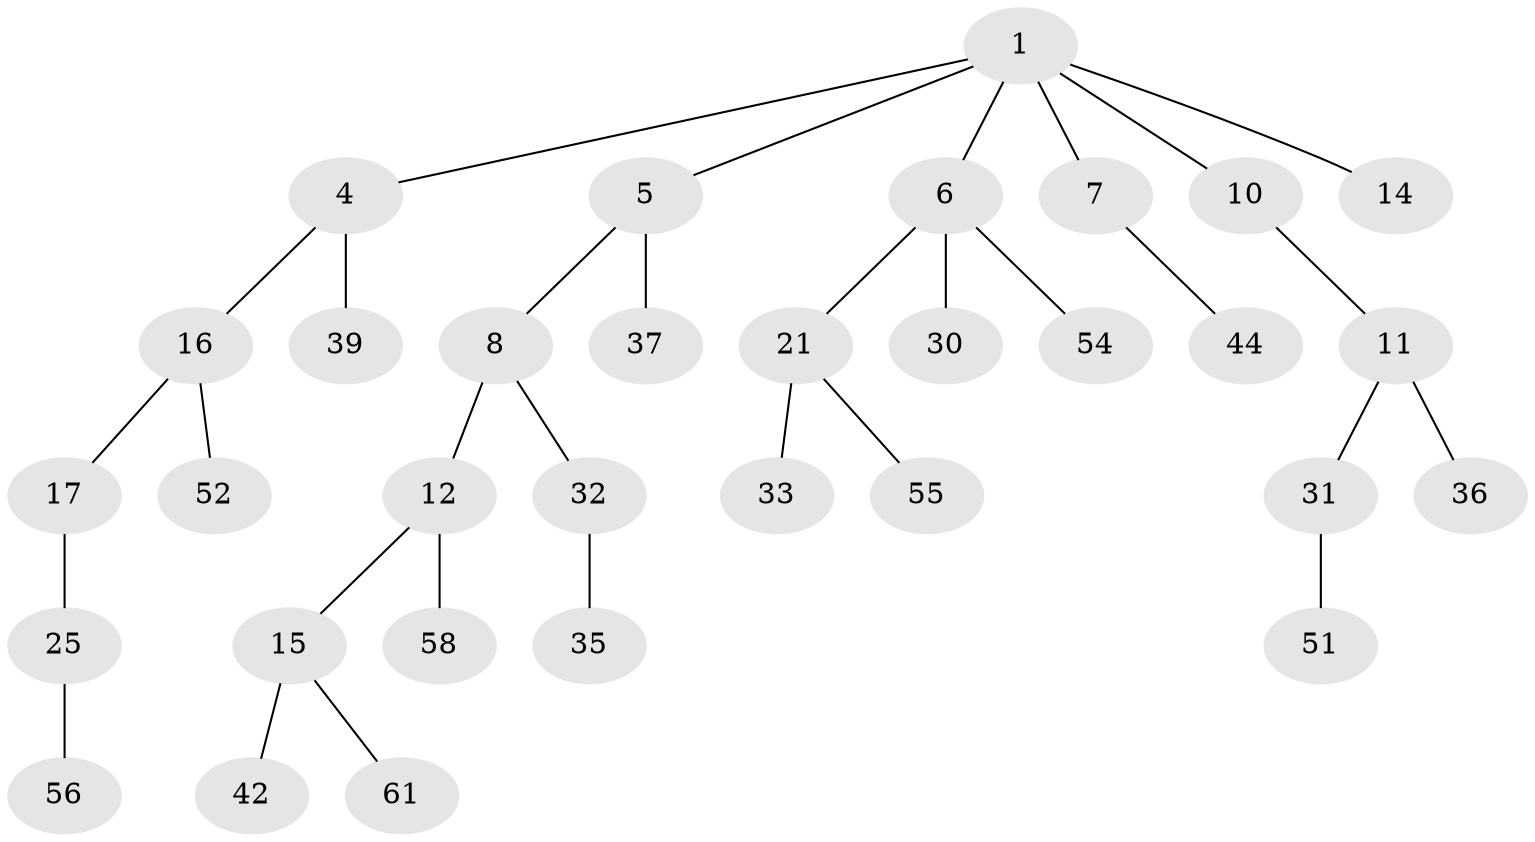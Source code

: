// original degree distribution, {4: 0.09375, 3: 0.203125, 2: 0.21875, 5: 0.015625, 1: 0.46875}
// Generated by graph-tools (version 1.1) at 2025/15/03/09/25 04:15:26]
// undirected, 32 vertices, 31 edges
graph export_dot {
graph [start="1"]
  node [color=gray90,style=filled];
  1 [super="+2+3"];
  4 [super="+13"];
  5 [super="+38"];
  6 [super="+9"];
  7 [super="+43+45+23"];
  8 [super="+24+20"];
  10 [super="+47+29"];
  11 [super="+46"];
  12;
  14 [super="+49"];
  15 [super="+34+22+26"];
  16;
  17 [super="+60"];
  21 [super="+41+27"];
  25;
  30;
  31;
  32 [super="+59"];
  33 [super="+40"];
  35 [super="+48"];
  36;
  37;
  39;
  42;
  44;
  51;
  52;
  54 [super="+64"];
  55;
  56;
  58;
  61;
  1 -- 5;
  1 -- 14;
  1 -- 10;
  1 -- 7;
  1 -- 4;
  1 -- 6;
  4 -- 16;
  4 -- 39;
  5 -- 8;
  5 -- 37;
  6 -- 30;
  6 -- 54;
  6 -- 21;
  7 -- 44;
  8 -- 12;
  8 -- 32;
  10 -- 11;
  11 -- 31;
  11 -- 36;
  12 -- 15;
  12 -- 58;
  15 -- 61;
  15 -- 42;
  16 -- 17;
  16 -- 52;
  17 -- 25;
  21 -- 55;
  21 -- 33;
  25 -- 56;
  31 -- 51;
  32 -- 35;
}
